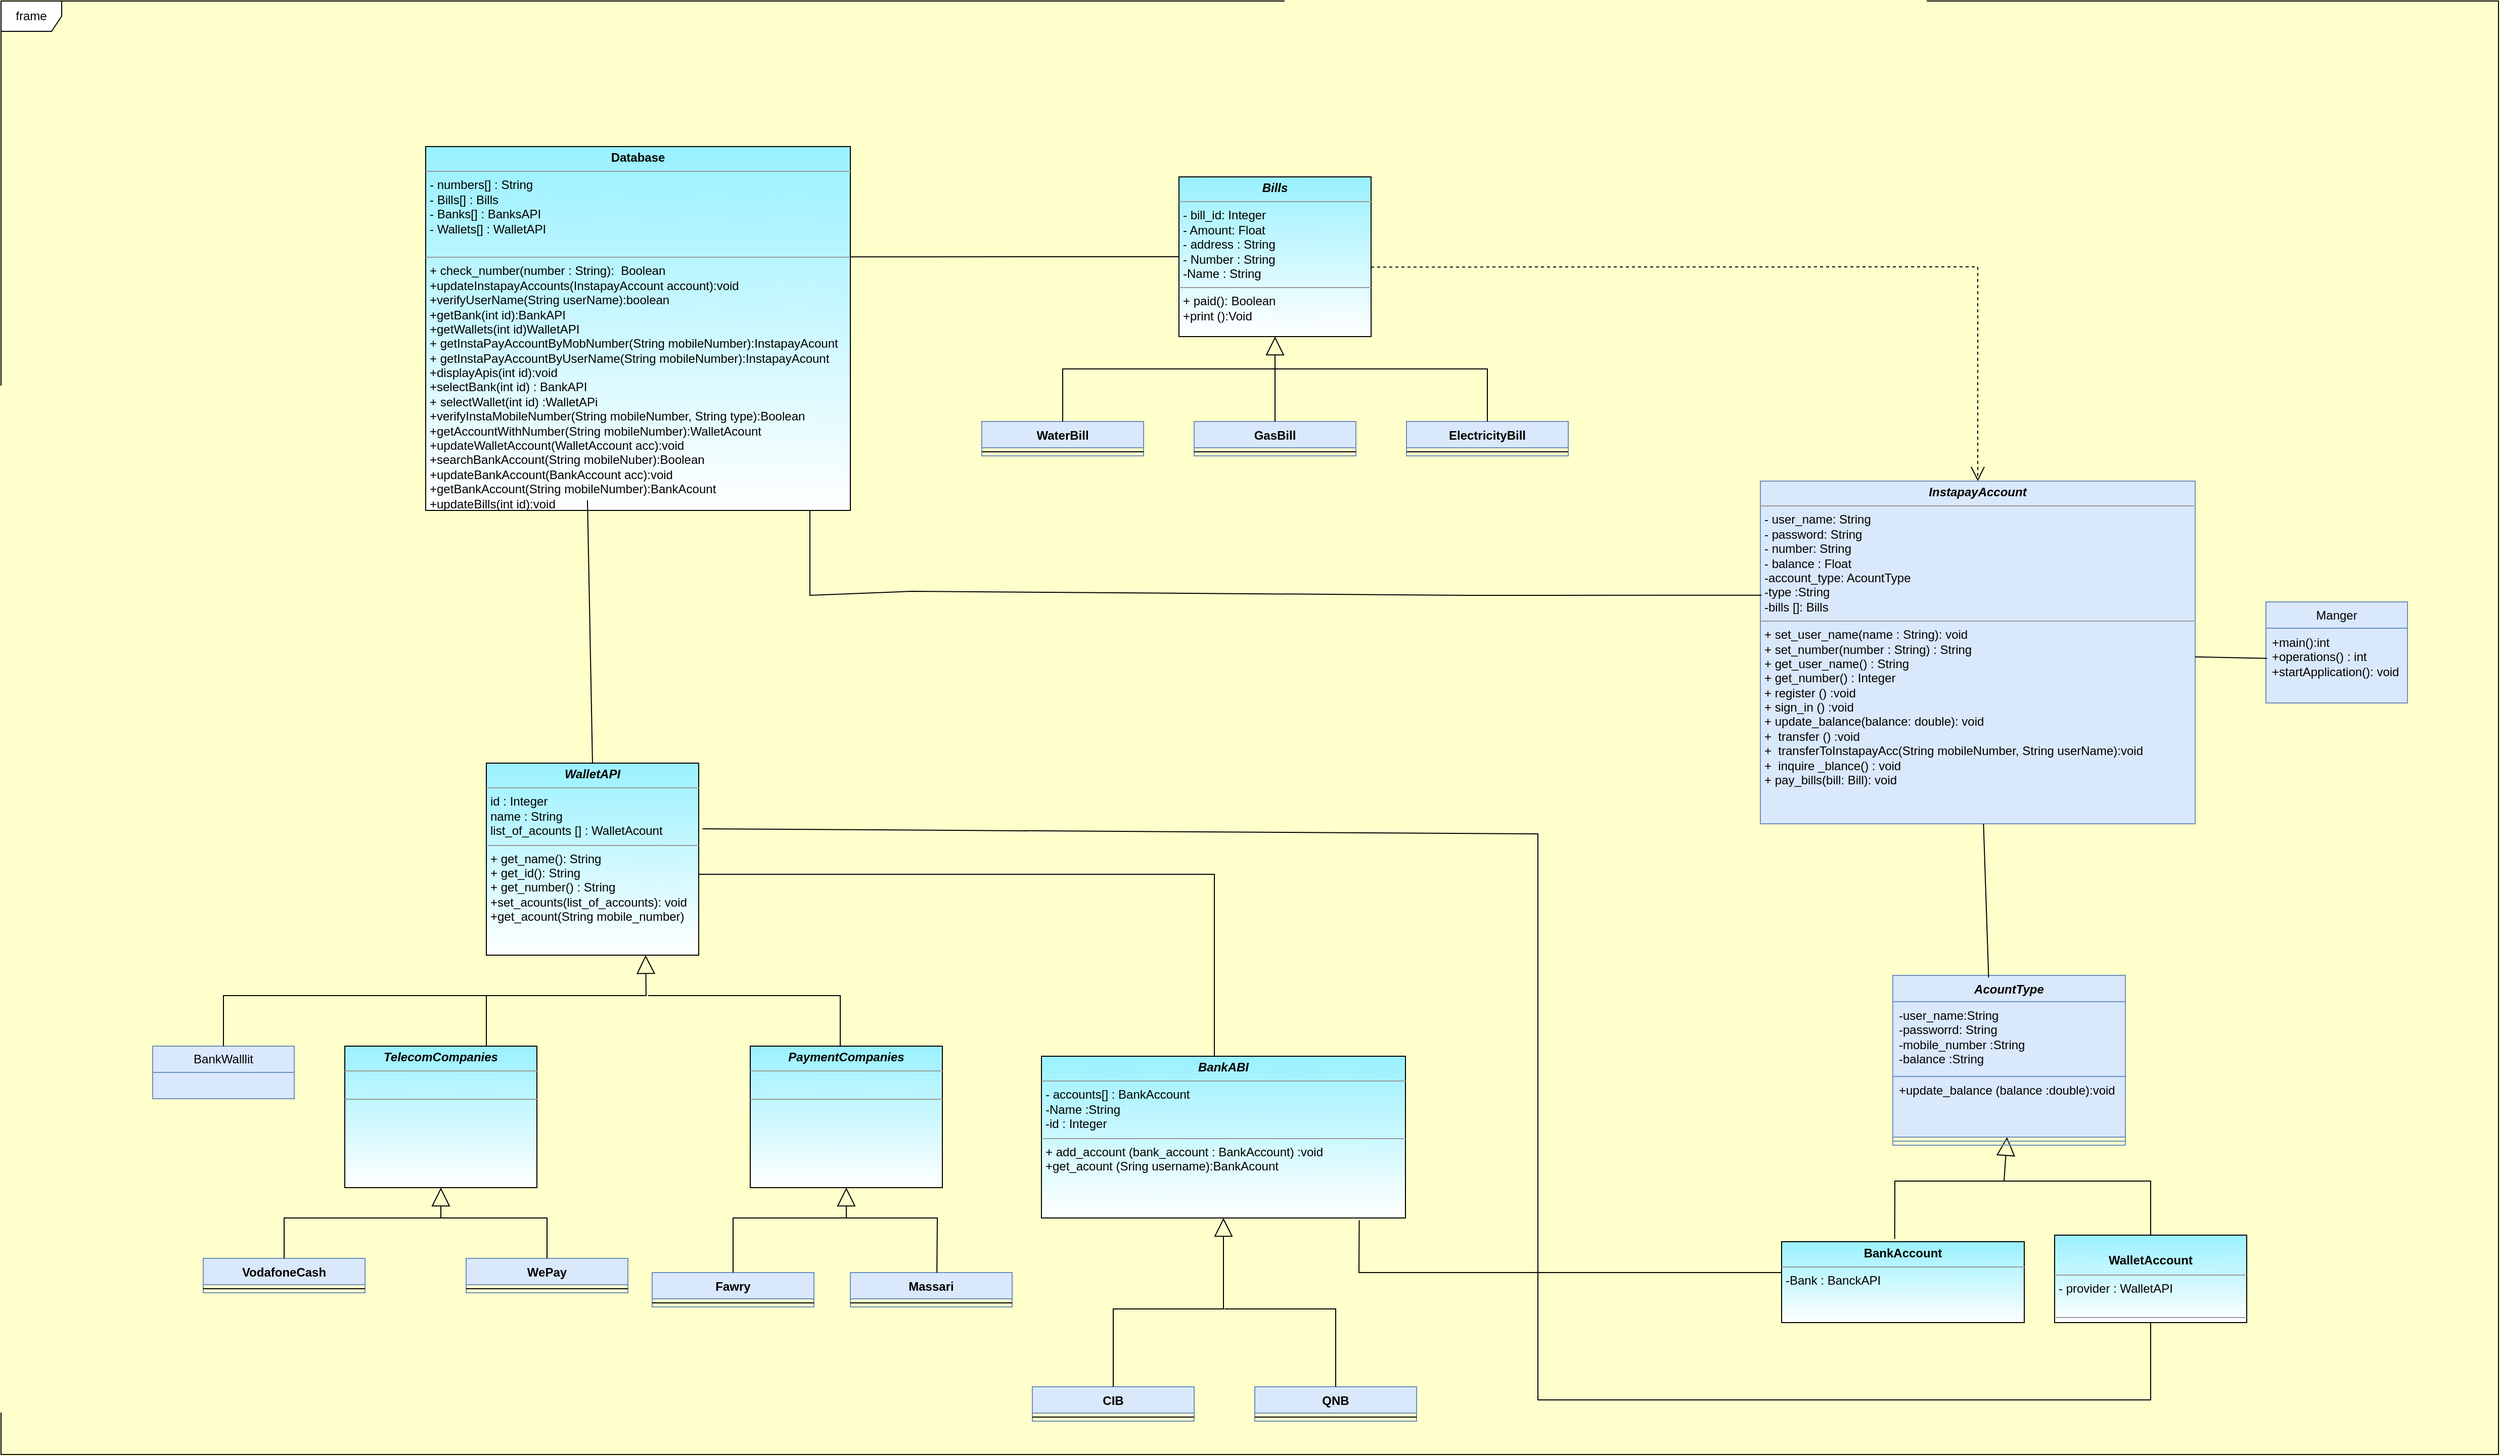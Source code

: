 <mxfile version="22.1.1" type="device">
  <diagram id="C5RBs43oDa-KdzZeNtuy" name="Page-1">
    <mxGraphModel dx="4582" dy="2589" grid="1" gridSize="10" guides="1" tooltips="1" connect="1" arrows="1" fold="1" page="1" pageScale="1" pageWidth="827" pageHeight="1169" background="#FFFFCC" math="0" shadow="0">
      <root>
        <mxCell id="WIyWlLk6GJQsqaUBKTNV-0" />
        <mxCell id="WIyWlLk6GJQsqaUBKTNV-1" parent="WIyWlLk6GJQsqaUBKTNV-0" />
        <mxCell id="Y6SLcv1Vtxi3gwNzsoC4-0" value="frame" style="shape=umlFrame;whiteSpace=wrap;html=1;pointerEvents=0;shadow=0;" parent="WIyWlLk6GJQsqaUBKTNV-1" vertex="1">
          <mxGeometry x="-520" y="-584" width="2470" height="1438" as="geometry" />
        </mxCell>
        <mxCell id="Y6SLcv1Vtxi3gwNzsoC4-19" value="&lt;p style=&quot;margin:0px;margin-top:4px;text-align:center;&quot;&gt;&lt;b&gt;&lt;i&gt;PaymentCompanies&lt;/i&gt;&lt;/b&gt;&lt;/p&gt;&lt;hr size=&quot;1&quot;&gt;&lt;p style=&quot;margin:0px;margin-left:4px;&quot;&gt;&lt;br&gt;&lt;/p&gt;&lt;hr size=&quot;1&quot;&gt;&lt;p style=&quot;margin:0px;margin-left:4px;&quot;&gt;&lt;br&gt;&lt;/p&gt;" style="verticalAlign=top;align=left;overflow=fill;fontSize=12;fontFamily=Helvetica;html=1;whiteSpace=wrap;shadow=0;gradientDirection=north;backgroundOutline=0;gradientColor=#99F1FF;" parent="WIyWlLk6GJQsqaUBKTNV-1" vertex="1">
          <mxGeometry x="221" y="450" width="190" height="140" as="geometry" />
        </mxCell>
        <mxCell id="Y6SLcv1Vtxi3gwNzsoC4-21" value="&lt;p style=&quot;margin:0px;margin-top:4px;text-align:center;&quot;&gt;&lt;b style=&quot;background-color: initial;&quot;&gt;&lt;i&gt;Bills&lt;/i&gt;&lt;/b&gt;&lt;br&gt;&lt;/p&gt;&lt;hr size=&quot;1&quot;&gt;&lt;p style=&quot;margin:0px;margin-left:4px;&quot;&gt;- bill_id: Integer&lt;br&gt;- Amount: Float&lt;/p&gt;&lt;p style=&quot;margin:0px;margin-left:4px;&quot;&gt;- address : String&lt;/p&gt;&lt;p style=&quot;margin:0px;margin-left:4px;&quot;&gt;- Number : String&lt;/p&gt;&lt;p style=&quot;margin:0px;margin-left:4px;&quot;&gt;-Name : String&amp;nbsp;&lt;/p&gt;&lt;hr size=&quot;1&quot;&gt;&lt;p style=&quot;margin:0px;margin-left:4px;&quot;&gt;+ paid(): Boolean&lt;br&gt;&lt;/p&gt;&lt;p style=&quot;margin:0px;margin-left:4px;&quot;&gt;+print ():Void&lt;/p&gt;" style="verticalAlign=top;align=left;overflow=fill;fontSize=12;fontFamily=Helvetica;html=1;whiteSpace=wrap;shadow=0;gradientDirection=north;backgroundOutline=0;gradientColor=#99F1FF;" parent="WIyWlLk6GJQsqaUBKTNV-1" vertex="1">
          <mxGeometry x="645" y="-410" width="190" height="158" as="geometry" />
        </mxCell>
        <mxCell id="Y6SLcv1Vtxi3gwNzsoC4-23" value="&lt;p style=&quot;margin:0px;margin-top:4px;text-align:center;&quot;&gt;&lt;b&gt;Database&lt;/b&gt;&lt;/p&gt;&lt;hr size=&quot;1&quot;&gt;&lt;p style=&quot;margin:0px;margin-left:4px;&quot;&gt;- numbers[] : String&lt;/p&gt;&lt;p style=&quot;border-color: var(--border-color); margin: 0px 0px 0px 4px;&quot;&gt;- Bills[] : Bills&lt;/p&gt;&lt;p style=&quot;border-color: var(--border-color); margin: 0px 0px 0px 4px;&quot;&gt;- Banks[] : BanksAPI&lt;/p&gt;&lt;p style=&quot;border-color: var(--border-color); margin: 0px 0px 0px 4px;&quot;&gt;- Wallets[] : WalletAPI&lt;/p&gt;&lt;p style=&quot;border-color: var(--border-color); margin: 0px 0px 0px 4px;&quot;&gt;&lt;br style=&quot;border-color: var(--border-color);&quot;&gt;&lt;/p&gt;&lt;hr size=&quot;1&quot;&gt;&lt;p style=&quot;margin:0px;margin-left:4px;&quot;&gt;+ check_number(number : String):&amp;nbsp; Boolean&lt;/p&gt;&lt;p style=&quot;margin:0px;margin-left:4px;&quot;&gt;+updateInstapayAccounts(InstapayAccount account):void&lt;/p&gt;&lt;p style=&quot;margin:0px;margin-left:4px;&quot;&gt;+verifyUserName(String userName):boolean&lt;/p&gt;&lt;p style=&quot;margin:0px;margin-left:4px;&quot;&gt;+getBank(int id):BankAPI&lt;/p&gt;&lt;p style=&quot;margin:0px;margin-left:4px;&quot;&gt;+getWallets(int id)WalletAPI&lt;/p&gt;&lt;p style=&quot;margin:0px;margin-left:4px;&quot;&gt;&lt;span style=&quot;background-color: initial;&quot;&gt;+&amp;nbsp;getInstaPayAccountByMobNumber(String mobileNumber):InstapayAcount&lt;/span&gt;&lt;/p&gt;&lt;p style=&quot;border-color: var(--border-color); margin: 0px 0px 0px 4px;&quot;&gt;+ getInstaPayAccountByUserName(String mobileNumber):InstapayAcount&lt;/p&gt;&lt;p style=&quot;border-color: var(--border-color); margin: 0px 0px 0px 4px;&quot;&gt;+displayApis(int id):void&lt;/p&gt;&lt;p style=&quot;border-color: var(--border-color); margin: 0px 0px 0px 4px;&quot;&gt;+selectBank(int id) : BankAPI&lt;/p&gt;&lt;p style=&quot;border-color: var(--border-color); margin: 0px 0px 0px 4px;&quot;&gt;+ selectWallet(int id) :WalletAPi&amp;nbsp;&lt;/p&gt;&lt;p style=&quot;border-color: var(--border-color); margin: 0px 0px 0px 4px;&quot;&gt;&lt;span style=&quot;background-color: initial;&quot;&gt;+verifyInstaMobileNumber(String mobileNumber, String type):Boolean&lt;/span&gt;&lt;/p&gt;&lt;p style=&quot;border-color: var(--border-color); margin: 0px 0px 0px 4px;&quot;&gt;+getAccountWithNumber(String mobileNumber):WalletAcount&lt;/p&gt;&lt;p style=&quot;border-color: var(--border-color); margin: 0px 0px 0px 4px;&quot;&gt;+updateWalletAccount(WalletAccount acc):void&lt;/p&gt;&lt;p style=&quot;border-color: var(--border-color); margin: 0px 0px 0px 4px;&quot;&gt;+searchBankAccount(String mobileNuber):Boolean&lt;/p&gt;&lt;p style=&quot;border-color: var(--border-color); margin: 0px 0px 0px 4px;&quot;&gt;+updateBankAccount(BankAccount acc):void&lt;/p&gt;&lt;p style=&quot;border-color: var(--border-color); margin: 0px 0px 0px 4px;&quot;&gt;+getBankAccount(String mobileNumber):BankAcount&lt;/p&gt;&lt;p style=&quot;border-color: var(--border-color); margin: 0px 0px 0px 4px;&quot;&gt;+updateBills(int id):void&lt;/p&gt;" style="verticalAlign=top;align=left;overflow=fill;fontSize=12;fontFamily=Helvetica;html=1;whiteSpace=wrap;shadow=0;gradientDirection=north;backgroundOutline=0;gradientColor=#99F1FF;" parent="WIyWlLk6GJQsqaUBKTNV-1" vertex="1">
          <mxGeometry x="-100" y="-440" width="420" height="360" as="geometry" />
        </mxCell>
        <mxCell id="Y6SLcv1Vtxi3gwNzsoC4-34" value="&lt;p style=&quot;margin:0px;margin-top:4px;text-align:center;&quot;&gt;&lt;b&gt;BankAccount&lt;/b&gt;&lt;/p&gt;&lt;hr size=&quot;1&quot;&gt;&lt;p style=&quot;margin:0px;margin-left:4px;&quot;&gt;-Bank : BanckAPI&lt;/p&gt;&lt;p style=&quot;margin:0px;margin-left:4px;&quot;&gt;&lt;br&gt;&lt;/p&gt;" style="verticalAlign=top;align=left;overflow=fill;fontSize=12;fontFamily=Helvetica;html=1;whiteSpace=wrap;shadow=0;gradientDirection=north;backgroundOutline=0;gradientColor=#99F1FF;" parent="WIyWlLk6GJQsqaUBKTNV-1" vertex="1">
          <mxGeometry x="1241" y="643.5" width="240" height="80" as="geometry" />
        </mxCell>
        <mxCell id="Y6SLcv1Vtxi3gwNzsoC4-36" value="&lt;p style=&quot;margin:0px;margin-top:4px;text-align:center;&quot;&gt;&lt;b&gt;&lt;i&gt;InstapayAccount&lt;/i&gt;&lt;/b&gt;&lt;/p&gt;&lt;hr size=&quot;1&quot;&gt;&lt;p style=&quot;margin:0px;margin-left:4px;&quot;&gt;- user_name: String&lt;/p&gt;&lt;p style=&quot;margin:0px;margin-left:4px;&quot;&gt;&lt;span style=&quot;background-color: initial;&quot;&gt;- password: String&lt;/span&gt;&lt;br&gt;&lt;/p&gt;&lt;p style=&quot;margin:0px;margin-left:4px;&quot;&gt;- number: String&lt;/p&gt;&lt;p style=&quot;margin:0px;margin-left:4px;&quot;&gt;- balance : Float&lt;/p&gt;&lt;p style=&quot;margin:0px;margin-left:4px;&quot;&gt;-account_type: AcountType&lt;/p&gt;&lt;p style=&quot;margin:0px;margin-left:4px;&quot;&gt;-type :String&lt;/p&gt;&lt;p style=&quot;margin:0px;margin-left:4px;&quot;&gt;-bills []: Bills&lt;/p&gt;&lt;hr size=&quot;1&quot;&gt;&lt;p style=&quot;margin:0px;margin-left:4px;&quot;&gt;+ set_user_name(name : String): void&lt;br&gt;+ set_number(number : String) : String&lt;/p&gt;&lt;p style=&quot;margin:0px;margin-left:4px;&quot;&gt;+ get_user_name() : String&lt;/p&gt;&lt;p style=&quot;margin:0px;margin-left:4px;&quot;&gt;+ get_number() : Integer&lt;/p&gt;&lt;p style=&quot;margin:0px;margin-left:4px;&quot;&gt;+ register () :void&lt;/p&gt;&lt;p style=&quot;margin:0px;margin-left:4px;&quot;&gt;+ sign_in () :void&lt;/p&gt;&lt;p style=&quot;margin:0px;margin-left:4px;&quot;&gt;+ update_balance(balance: double): void&lt;/p&gt;&lt;p style=&quot;margin:0px;margin-left:4px;&quot;&gt;+&amp;nbsp; transfer () :void&lt;/p&gt;&lt;p style=&quot;border-color: var(--border-color); margin: 0px 0px 0px 4px;&quot;&gt;+&amp;nbsp; transferToInstapayAcc(String mobileNumber, String userName):void&lt;/p&gt;&lt;p style=&quot;margin:0px;margin-left:4px;&quot;&gt;+&amp;nbsp; inquire _blance() : void&lt;/p&gt;&lt;p style=&quot;margin:0px;margin-left:4px;&quot;&gt;+ pay_bills(bill: Bill): void&lt;/p&gt;" style="verticalAlign=top;align=left;overflow=fill;fontSize=12;fontFamily=Helvetica;html=1;whiteSpace=wrap;shadow=0;gradientDirection=north;backgroundOutline=0;fillColor=#dae8fc;strokeColor=#6c8ebf;" parent="WIyWlLk6GJQsqaUBKTNV-1" vertex="1">
          <mxGeometry x="1220" y="-109" width="430" height="339" as="geometry" />
        </mxCell>
        <mxCell id="Y6SLcv1Vtxi3gwNzsoC4-39" value="&lt;p style=&quot;margin:0px;margin-top:4px;text-align:center;&quot;&gt;&lt;br&gt;&lt;b&gt;WalletAccount&lt;/b&gt;&lt;/p&gt;&lt;hr size=&quot;1&quot;&gt;&lt;p style=&quot;margin:0px;margin-left:4px;&quot;&gt;- provider : WalletAPI&lt;/p&gt;&lt;p style=&quot;margin:0px;margin-left:4px;&quot;&gt;&lt;br&gt;&lt;/p&gt;&lt;hr size=&quot;1&quot;&gt;&lt;p style=&quot;margin:0px;margin-left:4px;&quot;&gt;&lt;br&gt;&lt;/p&gt;" style="verticalAlign=top;align=left;overflow=fill;fontSize=12;fontFamily=Helvetica;html=1;whiteSpace=wrap;shadow=0;gradientDirection=north;backgroundOutline=0;gradientColor=#99F1FF;" parent="WIyWlLk6GJQsqaUBKTNV-1" vertex="1">
          <mxGeometry x="1511" y="637" width="190" height="86.5" as="geometry" />
        </mxCell>
        <mxCell id="4EZs6NRq4k3DMp0Py4xL-0" value="" style="endArrow=block;endSize=16;endFill=0;html=1;rounded=0;exitX=0.466;exitY=-0.035;exitDx=0;exitDy=0;exitPerimeter=0;shadow=0;" parent="WIyWlLk6GJQsqaUBKTNV-1" source="Y6SLcv1Vtxi3gwNzsoC4-34" edge="1" target="Or9qenofxPlAhCNmHcEj-10">
          <mxGeometry width="160" relative="1" as="geometry">
            <mxPoint x="1341" y="633.5" as="sourcePoint" />
            <mxPoint x="1452" y="515" as="targetPoint" />
            <Array as="points">
              <mxPoint x="1353" y="583.5" />
              <mxPoint x="1461" y="583.5" />
            </Array>
          </mxGeometry>
        </mxCell>
        <mxCell id="4EZs6NRq4k3DMp0Py4xL-2" value="" style="endArrow=block;endSize=16;endFill=0;html=1;rounded=0;exitX=0.5;exitY=0;exitDx=0;exitDy=0;shadow=0;entryX=0.75;entryY=1;entryDx=0;entryDy=0;" parent="WIyWlLk6GJQsqaUBKTNV-1" target="Or9qenofxPlAhCNmHcEj-0" edge="1">
          <mxGeometry width="160" relative="1" as="geometry">
            <mxPoint x="-40.0" y="490" as="sourcePoint" />
            <mxPoint x="290" y="290" as="targetPoint" />
            <Array as="points">
              <mxPoint x="-40" y="440" />
              <mxPoint x="-40" y="400" />
              <mxPoint x="118" y="400" />
            </Array>
          </mxGeometry>
        </mxCell>
        <mxCell id="4EZs6NRq4k3DMp0Py4xL-6" value="" style="endArrow=none;html=1;rounded=0;shadow=0;" parent="WIyWlLk6GJQsqaUBKTNV-1" edge="1">
          <mxGeometry width="50" height="50" relative="1" as="geometry">
            <mxPoint x="310" y="450" as="sourcePoint" />
            <mxPoint x="120" y="400" as="targetPoint" />
            <Array as="points">
              <mxPoint x="310" y="400" />
            </Array>
          </mxGeometry>
        </mxCell>
        <mxCell id="4EZs6NRq4k3DMp0Py4xL-8" value="" style="endArrow=none;html=1;rounded=0;entryX=0.5;entryY=0;entryDx=0;entryDy=0;shadow=0;" parent="WIyWlLk6GJQsqaUBKTNV-1" target="Y6SLcv1Vtxi3gwNzsoC4-39" edge="1">
          <mxGeometry width="50" height="50" relative="1" as="geometry">
            <mxPoint x="1451" y="583.5" as="sourcePoint" />
            <mxPoint x="1591" y="558.5" as="targetPoint" />
            <Array as="points">
              <mxPoint x="1606" y="583.5" />
            </Array>
          </mxGeometry>
        </mxCell>
        <mxCell id="4EZs6NRq4k3DMp0Py4xL-9" value="&lt;p style=&quot;margin:0px;margin-top:4px;text-align:center;&quot;&gt;&lt;b&gt;&lt;i&gt;TelecomCompanies&lt;/i&gt;&lt;/b&gt;&lt;/p&gt;&lt;hr size=&quot;1&quot;&gt;&lt;p style=&quot;margin:0px;margin-left:4px;&quot;&gt;&lt;br&gt;&lt;/p&gt;&lt;hr size=&quot;1&quot;&gt;&lt;p style=&quot;margin:0px;margin-left:4px;&quot;&gt;&lt;br&gt;&lt;/p&gt;" style="verticalAlign=top;align=left;overflow=fill;fontSize=12;fontFamily=Helvetica;html=1;whiteSpace=wrap;shadow=0;gradientDirection=north;backgroundOutline=0;gradientColor=#99F1FF;" parent="WIyWlLk6GJQsqaUBKTNV-1" vertex="1">
          <mxGeometry x="-180" y="450" width="190" height="140" as="geometry" />
        </mxCell>
        <mxCell id="4EZs6NRq4k3DMp0Py4xL-10" value="VodafoneCash" style="swimlane;fontStyle=1;align=center;verticalAlign=top;childLayout=stackLayout;horizontal=1;startSize=26;horizontalStack=0;resizeParent=1;resizeParentMax=0;resizeLast=0;collapsible=1;marginBottom=0;whiteSpace=wrap;html=1;shadow=0;fillColor=#dae8fc;strokeColor=#6c8ebf;" parent="WIyWlLk6GJQsqaUBKTNV-1" vertex="1">
          <mxGeometry x="-320" y="660" width="160" height="34" as="geometry" />
        </mxCell>
        <mxCell id="4EZs6NRq4k3DMp0Py4xL-12" value="" style="line;strokeWidth=1;align=left;verticalAlign=middle;spacingTop=-1;spacingLeft=3;spacingRight=3;rotatable=0;labelPosition=right;points=[];portConstraint=eastwest;shadow=0;" parent="4EZs6NRq4k3DMp0Py4xL-10" vertex="1">
          <mxGeometry y="26" width="160" height="8" as="geometry" />
        </mxCell>
        <mxCell id="4EZs6NRq4k3DMp0Py4xL-14" value="WePay" style="swimlane;fontStyle=1;align=center;verticalAlign=top;childLayout=stackLayout;horizontal=1;startSize=26;horizontalStack=0;resizeParent=1;resizeParentMax=0;resizeLast=0;collapsible=1;marginBottom=0;whiteSpace=wrap;html=1;shadow=0;fillColor=#dae8fc;strokeColor=#6c8ebf;" parent="WIyWlLk6GJQsqaUBKTNV-1" vertex="1">
          <mxGeometry x="-60" y="660" width="160" height="34" as="geometry" />
        </mxCell>
        <mxCell id="4EZs6NRq4k3DMp0Py4xL-16" value="" style="line;strokeWidth=1;align=left;verticalAlign=middle;spacingTop=-1;spacingLeft=3;spacingRight=3;rotatable=0;labelPosition=right;points=[];portConstraint=eastwest;shadow=0;" parent="4EZs6NRq4k3DMp0Py4xL-14" vertex="1">
          <mxGeometry y="26" width="160" height="8" as="geometry" />
        </mxCell>
        <mxCell id="4EZs6NRq4k3DMp0Py4xL-18" value="Fawry" style="swimlane;fontStyle=1;align=center;verticalAlign=top;childLayout=stackLayout;horizontal=1;startSize=26;horizontalStack=0;resizeParent=1;resizeParentMax=0;resizeLast=0;collapsible=1;marginBottom=0;whiteSpace=wrap;html=1;shadow=0;fillColor=#dae8fc;strokeColor=#6c8ebf;" parent="WIyWlLk6GJQsqaUBKTNV-1" vertex="1">
          <mxGeometry x="124" y="674" width="160" height="34" as="geometry" />
        </mxCell>
        <mxCell id="4EZs6NRq4k3DMp0Py4xL-20" value="" style="line;strokeWidth=1;align=left;verticalAlign=middle;spacingTop=-1;spacingLeft=3;spacingRight=3;rotatable=0;labelPosition=right;points=[];portConstraint=eastwest;shadow=0;" parent="4EZs6NRq4k3DMp0Py4xL-18" vertex="1">
          <mxGeometry y="26" width="160" height="8" as="geometry" />
        </mxCell>
        <mxCell id="4EZs6NRq4k3DMp0Py4xL-22" value="Massari" style="swimlane;fontStyle=1;align=center;verticalAlign=top;childLayout=stackLayout;horizontal=1;startSize=26;horizontalStack=0;resizeParent=1;resizeParentMax=0;resizeLast=0;collapsible=1;marginBottom=0;whiteSpace=wrap;html=1;shadow=0;fillColor=#dae8fc;strokeColor=#6c8ebf;" parent="WIyWlLk6GJQsqaUBKTNV-1" vertex="1">
          <mxGeometry x="320" y="674" width="160" height="34" as="geometry" />
        </mxCell>
        <mxCell id="4EZs6NRq4k3DMp0Py4xL-24" value="" style="line;strokeWidth=1;align=left;verticalAlign=middle;spacingTop=-1;spacingLeft=3;spacingRight=3;rotatable=0;labelPosition=right;points=[];portConstraint=eastwest;shadow=0;" parent="4EZs6NRq4k3DMp0Py4xL-22" vertex="1">
          <mxGeometry y="26" width="160" height="8" as="geometry" />
        </mxCell>
        <mxCell id="4EZs6NRq4k3DMp0Py4xL-41" value="" style="endArrow=block;endSize=16;endFill=0;html=1;rounded=0;entryX=0.5;entryY=1;entryDx=0;entryDy=0;exitX=0.5;exitY=0;exitDx=0;exitDy=0;shadow=0;" parent="WIyWlLk6GJQsqaUBKTNV-1" target="4EZs6NRq4k3DMp0Py4xL-9" edge="1">
          <mxGeometry width="160" relative="1" as="geometry">
            <mxPoint x="-240" y="660" as="sourcePoint" />
            <mxPoint x="-100" y="610" as="targetPoint" />
            <Array as="points">
              <mxPoint x="-240" y="620" />
              <mxPoint x="-190" y="620" />
              <mxPoint x="-85" y="620" />
            </Array>
          </mxGeometry>
        </mxCell>
        <mxCell id="4EZs6NRq4k3DMp0Py4xL-42" value="" style="endArrow=none;html=1;rounded=0;exitX=0.5;exitY=0;exitDx=0;exitDy=0;shadow=0;" parent="WIyWlLk6GJQsqaUBKTNV-1" source="4EZs6NRq4k3DMp0Py4xL-14" edge="1">
          <mxGeometry width="50" height="50" relative="1" as="geometry">
            <mxPoint x="-80" y="650" as="sourcePoint" />
            <mxPoint x="-85" y="620" as="targetPoint" />
            <Array as="points">
              <mxPoint x="20" y="620" />
            </Array>
          </mxGeometry>
        </mxCell>
        <mxCell id="4EZs6NRq4k3DMp0Py4xL-47" value="" style="endArrow=block;endSize=16;endFill=0;html=1;rounded=0;entryX=0.5;entryY=1;entryDx=0;entryDy=0;exitX=0.5;exitY=0;exitDx=0;exitDy=0;shadow=0;" parent="WIyWlLk6GJQsqaUBKTNV-1" source="4EZs6NRq4k3DMp0Py4xL-18" target="Y6SLcv1Vtxi3gwNzsoC4-19" edge="1">
          <mxGeometry width="160" relative="1" as="geometry">
            <mxPoint x="154" y="660" as="sourcePoint" />
            <mxPoint x="259" y="590" as="targetPoint" />
            <Array as="points">
              <mxPoint x="204" y="620" />
              <mxPoint x="316" y="620" />
            </Array>
          </mxGeometry>
        </mxCell>
        <mxCell id="4EZs6NRq4k3DMp0Py4xL-48" value="" style="endArrow=none;html=1;rounded=0;entryX=0.535;entryY=0.007;entryDx=0;entryDy=0;entryPerimeter=0;shadow=0;" parent="WIyWlLk6GJQsqaUBKTNV-1" target="4EZs6NRq4k3DMp0Py4xL-22" edge="1">
          <mxGeometry width="50" height="50" relative="1" as="geometry">
            <mxPoint x="314" y="620" as="sourcePoint" />
            <mxPoint x="324" y="600" as="targetPoint" />
            <Array as="points">
              <mxPoint x="406" y="620" />
            </Array>
          </mxGeometry>
        </mxCell>
        <mxCell id="4EZs6NRq4k3DMp0Py4xL-52" value="" style="endArrow=none;html=1;rounded=0;exitX=0.003;exitY=0.333;exitDx=0;exitDy=0;shadow=0;exitPerimeter=0;" parent="WIyWlLk6GJQsqaUBKTNV-1" source="Y6SLcv1Vtxi3gwNzsoC4-36" edge="1">
          <mxGeometry width="50" height="50" relative="1" as="geometry">
            <mxPoint x="1450" y="150" as="sourcePoint" />
            <mxPoint x="280" y="-80" as="targetPoint" />
            <Array as="points">
              <mxPoint x="930" y="4" />
              <mxPoint x="380" />
              <mxPoint x="280" y="4" />
            </Array>
          </mxGeometry>
        </mxCell>
        <mxCell id="4EZs6NRq4k3DMp0Py4xL-54" value="WaterBill" style="swimlane;fontStyle=1;align=center;verticalAlign=top;childLayout=stackLayout;horizontal=1;startSize=26;horizontalStack=0;resizeParent=1;resizeParentMax=0;resizeLast=0;collapsible=1;marginBottom=0;whiteSpace=wrap;html=1;shadow=0;fillColor=#dae8fc;strokeColor=#6c8ebf;" parent="WIyWlLk6GJQsqaUBKTNV-1" vertex="1">
          <mxGeometry x="450" y="-168" width="160" height="34" as="geometry" />
        </mxCell>
        <mxCell id="4EZs6NRq4k3DMp0Py4xL-56" value="" style="line;strokeWidth=1;align=left;verticalAlign=middle;spacingTop=-1;spacingLeft=3;spacingRight=3;rotatable=0;labelPosition=right;points=[];portConstraint=eastwest;shadow=0;" parent="4EZs6NRq4k3DMp0Py4xL-54" vertex="1">
          <mxGeometry y="26" width="160" height="8" as="geometry" />
        </mxCell>
        <mxCell id="4EZs6NRq4k3DMp0Py4xL-58" value="GasBill" style="swimlane;fontStyle=1;align=center;verticalAlign=top;childLayout=stackLayout;horizontal=1;startSize=26;horizontalStack=0;resizeParent=1;resizeParentMax=0;resizeLast=0;collapsible=1;marginBottom=0;whiteSpace=wrap;html=1;shadow=0;fillColor=#dae8fc;strokeColor=#6c8ebf;" parent="WIyWlLk6GJQsqaUBKTNV-1" vertex="1">
          <mxGeometry x="660" y="-168" width="160" height="34" as="geometry" />
        </mxCell>
        <mxCell id="4EZs6NRq4k3DMp0Py4xL-60" value="" style="line;strokeWidth=1;align=left;verticalAlign=middle;spacingTop=-1;spacingLeft=3;spacingRight=3;rotatable=0;labelPosition=right;points=[];portConstraint=eastwest;shadow=0;" parent="4EZs6NRq4k3DMp0Py4xL-58" vertex="1">
          <mxGeometry y="26" width="160" height="8" as="geometry" />
        </mxCell>
        <mxCell id="4EZs6NRq4k3DMp0Py4xL-62" value="ElectricityBill" style="swimlane;fontStyle=1;align=center;verticalAlign=top;childLayout=stackLayout;horizontal=1;startSize=26;horizontalStack=0;resizeParent=1;resizeParentMax=0;resizeLast=0;collapsible=1;marginBottom=0;whiteSpace=wrap;html=1;shadow=0;fillColor=#dae8fc;strokeColor=#6c8ebf;" parent="WIyWlLk6GJQsqaUBKTNV-1" vertex="1">
          <mxGeometry x="870" y="-168" width="160" height="34" as="geometry" />
        </mxCell>
        <mxCell id="4EZs6NRq4k3DMp0Py4xL-64" value="" style="line;strokeWidth=1;align=left;verticalAlign=middle;spacingTop=-1;spacingLeft=3;spacingRight=3;rotatable=0;labelPosition=right;points=[];portConstraint=eastwest;shadow=0;" parent="4EZs6NRq4k3DMp0Py4xL-62" vertex="1">
          <mxGeometry y="26" width="160" height="8" as="geometry" />
        </mxCell>
        <mxCell id="4EZs6NRq4k3DMp0Py4xL-66" value="" style="endArrow=block;endSize=16;endFill=0;html=1;rounded=0;entryX=0.5;entryY=1;entryDx=0;entryDy=0;exitX=0.5;exitY=0;exitDx=0;exitDy=0;shadow=0;" parent="WIyWlLk6GJQsqaUBKTNV-1" source="4EZs6NRq4k3DMp0Py4xL-54" target="Y6SLcv1Vtxi3gwNzsoC4-21" edge="1">
          <mxGeometry width="160" relative="1" as="geometry">
            <mxPoint x="640" y="-170" as="sourcePoint" />
            <mxPoint x="760" y="-250" as="targetPoint" />
            <Array as="points">
              <mxPoint x="530" y="-220" />
              <mxPoint x="740" y="-220" />
            </Array>
          </mxGeometry>
        </mxCell>
        <mxCell id="4EZs6NRq4k3DMp0Py4xL-67" value="" style="endArrow=none;html=1;rounded=0;entryX=0.5;entryY=0;entryDx=0;entryDy=0;shadow=0;" parent="WIyWlLk6GJQsqaUBKTNV-1" target="4EZs6NRq4k3DMp0Py4xL-58" edge="1">
          <mxGeometry width="50" height="50" relative="1" as="geometry">
            <mxPoint x="740" y="-220" as="sourcePoint" />
            <mxPoint x="830" y="-250" as="targetPoint" />
          </mxGeometry>
        </mxCell>
        <mxCell id="4EZs6NRq4k3DMp0Py4xL-69" value="" style="endArrow=none;html=1;rounded=0;entryX=0.5;entryY=0;entryDx=0;entryDy=0;shadow=0;" parent="WIyWlLk6GJQsqaUBKTNV-1" target="4EZs6NRq4k3DMp0Py4xL-62" edge="1">
          <mxGeometry width="50" height="50" relative="1" as="geometry">
            <mxPoint x="740" y="-220" as="sourcePoint" />
            <mxPoint x="750" y="-158" as="targetPoint" />
            <Array as="points">
              <mxPoint x="950" y="-220" />
            </Array>
          </mxGeometry>
        </mxCell>
        <mxCell id="4EZs6NRq4k3DMp0Py4xL-70" value="" style="endArrow=open;endSize=12;dashed=1;html=1;rounded=0;entryX=0.5;entryY=0;entryDx=0;entryDy=0;shadow=0;" parent="WIyWlLk6GJQsqaUBKTNV-1" target="Y6SLcv1Vtxi3gwNzsoC4-36" edge="1">
          <mxGeometry width="160" relative="1" as="geometry">
            <mxPoint x="835" y="-320.77" as="sourcePoint" />
            <mxPoint x="995" y="-320.77" as="targetPoint" />
            <Array as="points">
              <mxPoint x="1435" y="-321" />
            </Array>
          </mxGeometry>
        </mxCell>
        <mxCell id="4EZs6NRq4k3DMp0Py4xL-76" value="&lt;p style=&quot;margin:0px;margin-top:4px;text-align:center;&quot;&gt;&lt;i style=&quot;&quot;&gt;&lt;b&gt;BankABI&lt;/b&gt;&lt;/i&gt;&lt;/p&gt;&lt;hr size=&quot;1&quot;&gt;&lt;p style=&quot;margin:0px;margin-left:4px;&quot;&gt;&lt;span style=&quot;background-color: initial;&quot;&gt;- accounts[] : BankAccount&lt;/span&gt;&lt;br&gt;&lt;/p&gt;&lt;p style=&quot;margin:0px;margin-left:4px;&quot;&gt;&lt;span style=&quot;background-color: initial;&quot;&gt;-Name :String&lt;/span&gt;&lt;/p&gt;&lt;p style=&quot;margin:0px;margin-left:4px;&quot;&gt;&lt;span style=&quot;background-color: initial;&quot;&gt;-id : Integer&lt;/span&gt;&lt;/p&gt;&lt;hr size=&quot;1&quot;&gt;&lt;p style=&quot;margin:0px;margin-left:4px;&quot;&gt;&lt;span style=&quot;background-color: initial;&quot;&gt;+ add_account (bank_account : BankAccount) :void&lt;/span&gt;&lt;/p&gt;&lt;p style=&quot;margin:0px;margin-left:4px;&quot;&gt;&lt;span style=&quot;background-color: initial;&quot;&gt;+get_acount (Sring username):BankAcount&lt;/span&gt;&lt;/p&gt;" style="verticalAlign=top;align=left;overflow=fill;fontSize=12;fontFamily=Helvetica;html=1;whiteSpace=wrap;shadow=0;gradientDirection=north;backgroundOutline=0;gradientColor=#99F1FF;" parent="WIyWlLk6GJQsqaUBKTNV-1" vertex="1">
          <mxGeometry x="509" y="460" width="360" height="160" as="geometry" />
        </mxCell>
        <mxCell id="4EZs6NRq4k3DMp0Py4xL-77" value="QNB" style="swimlane;fontStyle=1;align=center;verticalAlign=top;childLayout=stackLayout;horizontal=1;startSize=26;horizontalStack=0;resizeParent=1;resizeParentMax=0;resizeLast=0;collapsible=1;marginBottom=0;whiteSpace=wrap;html=1;shadow=0;fillColor=#dae8fc;strokeColor=#6c8ebf;" parent="WIyWlLk6GJQsqaUBKTNV-1" vertex="1">
          <mxGeometry x="720" y="787" width="160" height="34" as="geometry" />
        </mxCell>
        <mxCell id="4EZs6NRq4k3DMp0Py4xL-79" value="" style="line;strokeWidth=1;align=left;verticalAlign=middle;spacingTop=-1;spacingLeft=3;spacingRight=3;rotatable=0;labelPosition=right;points=[];portConstraint=eastwest;shadow=0;" parent="4EZs6NRq4k3DMp0Py4xL-77" vertex="1">
          <mxGeometry y="26" width="160" height="8" as="geometry" />
        </mxCell>
        <mxCell id="4EZs6NRq4k3DMp0Py4xL-81" value="CIB" style="swimlane;fontStyle=1;align=center;verticalAlign=top;childLayout=stackLayout;horizontal=1;startSize=26;horizontalStack=0;resizeParent=1;resizeParentMax=0;resizeLast=0;collapsible=1;marginBottom=0;whiteSpace=wrap;html=1;shadow=0;fillColor=#dae8fc;strokeColor=#6c8ebf;" parent="WIyWlLk6GJQsqaUBKTNV-1" vertex="1">
          <mxGeometry x="500" y="787" width="160" height="34" as="geometry" />
        </mxCell>
        <mxCell id="4EZs6NRq4k3DMp0Py4xL-83" value="" style="line;strokeWidth=1;align=left;verticalAlign=middle;spacingTop=-1;spacingLeft=3;spacingRight=3;rotatable=0;labelPosition=right;points=[];portConstraint=eastwest;shadow=0;" parent="4EZs6NRq4k3DMp0Py4xL-81" vertex="1">
          <mxGeometry y="26" width="160" height="8" as="geometry" />
        </mxCell>
        <mxCell id="4EZs6NRq4k3DMp0Py4xL-85" value="" style="endArrow=block;endSize=16;endFill=0;html=1;rounded=0;exitX=0.5;exitY=0;exitDx=0;exitDy=0;shadow=0;" parent="WIyWlLk6GJQsqaUBKTNV-1" source="4EZs6NRq4k3DMp0Py4xL-81" target="4EZs6NRq4k3DMp0Py4xL-76" edge="1">
          <mxGeometry width="160" relative="1" as="geometry">
            <mxPoint x="480" y="709" as="sourcePoint" />
            <mxPoint x="685" y="649" as="targetPoint" />
            <Array as="points">
              <mxPoint x="580" y="710" />
              <mxPoint x="689" y="710" />
              <mxPoint x="689" y="679" />
            </Array>
          </mxGeometry>
        </mxCell>
        <mxCell id="4EZs6NRq4k3DMp0Py4xL-86" value="" style="endArrow=none;html=1;rounded=0;exitX=0.5;exitY=0;exitDx=0;exitDy=0;shadow=0;" parent="WIyWlLk6GJQsqaUBKTNV-1" source="4EZs6NRq4k3DMp0Py4xL-77" edge="1">
          <mxGeometry width="50" height="50" relative="1" as="geometry">
            <mxPoint x="730" y="713" as="sourcePoint" />
            <mxPoint x="690" y="710" as="targetPoint" />
            <Array as="points">
              <mxPoint x="800" y="710" />
              <mxPoint x="690" y="710" />
            </Array>
          </mxGeometry>
        </mxCell>
        <mxCell id="Or9qenofxPlAhCNmHcEj-0" value="&lt;p style=&quot;margin:0px;margin-top:4px;text-align:center;&quot;&gt;&lt;b&gt;&lt;i&gt;WalletAPI&lt;/i&gt;&lt;/b&gt;&lt;/p&gt;&lt;hr size=&quot;1&quot;&gt;&lt;p style=&quot;margin:0px;margin-left:4px;&quot;&gt;id : Integer&lt;/p&gt;&lt;p style=&quot;margin:0px;margin-left:4px;&quot;&gt;name : String&lt;/p&gt;&lt;p style=&quot;margin:0px;margin-left:4px;&quot;&gt;list_of_acounts [] : WalletAcount&lt;/p&gt;&lt;hr size=&quot;1&quot;&gt;&lt;p style=&quot;margin:0px;margin-left:4px;&quot;&gt;+ get_name(): String&lt;br&gt;+ get_id(): String&lt;/p&gt;&lt;p style=&quot;margin:0px;margin-left:4px;&quot;&gt;+ get_number() : String&lt;/p&gt;&lt;p style=&quot;margin:0px;margin-left:4px;&quot;&gt;+set_acounts(list_of_accounts): void&lt;/p&gt;&lt;p style=&quot;margin:0px;margin-left:4px;&quot;&gt;+get_acount(String mobile_number)&lt;/p&gt;" style="verticalAlign=top;align=left;overflow=fill;fontSize=12;fontFamily=Helvetica;html=1;whiteSpace=wrap;shadow=0;gradientDirection=north;backgroundOutline=0;gradientColor=#99F1FF;" vertex="1" parent="WIyWlLk6GJQsqaUBKTNV-1">
          <mxGeometry x="-40" y="170" width="210" height="190" as="geometry" />
        </mxCell>
        <mxCell id="Or9qenofxPlAhCNmHcEj-7" value="&lt;i&gt;AcountType&lt;/i&gt;" style="swimlane;fontStyle=1;align=center;verticalAlign=top;childLayout=stackLayout;horizontal=1;startSize=26;horizontalStack=0;resizeParent=1;resizeParentMax=0;resizeLast=0;collapsible=1;marginBottom=0;whiteSpace=wrap;html=1;fillColor=#dae8fc;strokeColor=#6c8ebf;" vertex="1" parent="WIyWlLk6GJQsqaUBKTNV-1">
          <mxGeometry x="1351" y="380" width="230" height="168" as="geometry" />
        </mxCell>
        <mxCell id="Or9qenofxPlAhCNmHcEj-8" value="-user_name:String&amp;nbsp;&lt;br&gt;-passworrd: String&amp;nbsp;&lt;br&gt;-mobile_number :String&lt;br&gt;-balance :String" style="text;strokeColor=#6c8ebf;fillColor=#dae8fc;align=left;verticalAlign=top;spacingLeft=4;spacingRight=4;overflow=hidden;rotatable=0;points=[[0,0.5],[1,0.5]];portConstraint=eastwest;whiteSpace=wrap;html=1;" vertex="1" parent="Or9qenofxPlAhCNmHcEj-7">
          <mxGeometry y="26" width="230" height="74" as="geometry" />
        </mxCell>
        <mxCell id="Or9qenofxPlAhCNmHcEj-10" value="+update_balance (balance :double):void&lt;br&gt;" style="text;strokeColor=#6c8ebf;fillColor=#dae8fc;align=left;verticalAlign=top;spacingLeft=4;spacingRight=4;overflow=hidden;rotatable=0;points=[[0,0.5],[1,0.5]];portConstraint=eastwest;whiteSpace=wrap;html=1;" vertex="1" parent="Or9qenofxPlAhCNmHcEj-7">
          <mxGeometry y="100" width="230" height="60" as="geometry" />
        </mxCell>
        <mxCell id="Or9qenofxPlAhCNmHcEj-9" value="" style="line;strokeWidth=1;fillColor=#dae8fc;align=left;verticalAlign=middle;spacingTop=-1;spacingLeft=3;spacingRight=3;rotatable=0;labelPosition=right;points=[];portConstraint=eastwest;strokeColor=#6c8ebf;" vertex="1" parent="Or9qenofxPlAhCNmHcEj-7">
          <mxGeometry y="160" width="230" height="8" as="geometry" />
        </mxCell>
        <mxCell id="Or9qenofxPlAhCNmHcEj-11" value="BankWalllit" style="swimlane;fontStyle=0;childLayout=stackLayout;horizontal=1;startSize=26;fillColor=#dae8fc;horizontalStack=0;resizeParent=1;resizeParentMax=0;resizeLast=0;collapsible=1;marginBottom=0;whiteSpace=wrap;html=1;strokeColor=#6c8ebf;" vertex="1" parent="WIyWlLk6GJQsqaUBKTNV-1">
          <mxGeometry x="-370" y="450" width="140" height="52" as="geometry" />
        </mxCell>
        <mxCell id="Or9qenofxPlAhCNmHcEj-13" value="" style="text;strokeColor=#6c8ebf;fillColor=#dae8fc;align=left;verticalAlign=top;spacingLeft=4;spacingRight=4;overflow=hidden;rotatable=0;points=[[0,0.5],[1,0.5]];portConstraint=eastwest;whiteSpace=wrap;html=1;" vertex="1" parent="Or9qenofxPlAhCNmHcEj-11">
          <mxGeometry y="26" width="140" height="26" as="geometry" />
        </mxCell>
        <mxCell id="Or9qenofxPlAhCNmHcEj-18" value="" style="endArrow=none;html=1;rounded=0;exitX=0;exitY=0.5;exitDx=0;exitDy=0;shadow=0;entryX=0.999;entryY=0.303;entryDx=0;entryDy=0;entryPerimeter=0;" edge="1" parent="WIyWlLk6GJQsqaUBKTNV-1" source="Y6SLcv1Vtxi3gwNzsoC4-21" target="Y6SLcv1Vtxi3gwNzsoC4-23">
          <mxGeometry width="50" height="50" relative="1" as="geometry">
            <mxPoint x="1395" y="36" as="sourcePoint" />
            <mxPoint x="1510" y="120" as="targetPoint" />
          </mxGeometry>
        </mxCell>
        <mxCell id="Or9qenofxPlAhCNmHcEj-19" value="" style="endArrow=none;html=1;rounded=0;exitX=0.5;exitY=0;exitDx=0;exitDy=0;shadow=0;" edge="1" parent="WIyWlLk6GJQsqaUBKTNV-1" source="Or9qenofxPlAhCNmHcEj-0">
          <mxGeometry width="50" height="50" relative="1" as="geometry">
            <mxPoint x="1365" y="266" as="sourcePoint" />
            <mxPoint x="60" y="-90" as="targetPoint" />
          </mxGeometry>
        </mxCell>
        <mxCell id="Or9qenofxPlAhCNmHcEj-20" value="" style="endArrow=none;html=1;rounded=0;shadow=0;exitX=1;exitY=0.579;exitDx=0;exitDy=0;exitPerimeter=0;" edge="1" parent="WIyWlLk6GJQsqaUBKTNV-1" source="Or9qenofxPlAhCNmHcEj-0">
          <mxGeometry width="50" height="50" relative="1" as="geometry">
            <mxPoint x="221.2" y="140" as="sourcePoint" />
            <mxPoint x="680" y="460" as="targetPoint" />
            <Array as="points">
              <mxPoint x="310" y="280" />
              <mxPoint x="680" y="280" />
            </Array>
          </mxGeometry>
        </mxCell>
        <mxCell id="Or9qenofxPlAhCNmHcEj-21" value="Manger" style="swimlane;fontStyle=0;childLayout=stackLayout;horizontal=1;startSize=26;fillColor=#dae8fc;horizontalStack=0;resizeParent=1;resizeParentMax=0;resizeLast=0;collapsible=1;marginBottom=0;whiteSpace=wrap;html=1;strokeColor=#6c8ebf;" vertex="1" parent="WIyWlLk6GJQsqaUBKTNV-1">
          <mxGeometry x="1720" y="10.5" width="140" height="100" as="geometry" />
        </mxCell>
        <mxCell id="Or9qenofxPlAhCNmHcEj-22" value="+main():int&lt;br&gt;+operations() : int&lt;br&gt;+startApplication(): void" style="text;strokeColor=#6c8ebf;fillColor=#dae8fc;align=left;verticalAlign=top;spacingLeft=4;spacingRight=4;overflow=hidden;rotatable=0;points=[[0,0.5],[1,0.5]];portConstraint=eastwest;whiteSpace=wrap;html=1;" vertex="1" parent="Or9qenofxPlAhCNmHcEj-21">
          <mxGeometry y="26" width="140" height="74" as="geometry" />
        </mxCell>
        <mxCell id="Or9qenofxPlAhCNmHcEj-25" value="" style="endArrow=none;html=1;rounded=0;exitX=0.009;exitY=0.403;exitDx=0;exitDy=0;shadow=0;exitPerimeter=0;" edge="1" parent="WIyWlLk6GJQsqaUBKTNV-1" source="Or9qenofxPlAhCNmHcEj-22" target="Y6SLcv1Vtxi3gwNzsoC4-36">
          <mxGeometry width="50" height="50" relative="1" as="geometry">
            <mxPoint x="1231" y="14" as="sourcePoint" />
            <mxPoint x="560" y="-160" as="targetPoint" />
          </mxGeometry>
        </mxCell>
        <mxCell id="Or9qenofxPlAhCNmHcEj-27" value="" style="endArrow=none;html=1;rounded=0;exitX=0.5;exitY=0;exitDx=0;exitDy=0;shadow=0;" edge="1" parent="WIyWlLk6GJQsqaUBKTNV-1" source="Or9qenofxPlAhCNmHcEj-11">
          <mxGeometry width="50" height="50" relative="1" as="geometry">
            <mxPoint x="1021" y="34" as="sourcePoint" />
            <mxPoint x="-30" y="400" as="targetPoint" />
            <Array as="points">
              <mxPoint x="-300" y="400" />
            </Array>
          </mxGeometry>
        </mxCell>
        <mxCell id="Or9qenofxPlAhCNmHcEj-28" value="" style="endArrow=none;html=1;rounded=0;shadow=0;entryX=1.018;entryY=0.342;entryDx=0;entryDy=0;entryPerimeter=0;" edge="1" parent="WIyWlLk6GJQsqaUBKTNV-1" source="Y6SLcv1Vtxi3gwNzsoC4-39" target="Or9qenofxPlAhCNmHcEj-0">
          <mxGeometry width="50" height="50" relative="1" as="geometry">
            <mxPoint x="1031" y="44" as="sourcePoint" />
            <mxPoint x="360" y="-130" as="targetPoint" />
            <Array as="points">
              <mxPoint x="1606" y="800" />
              <mxPoint x="1000" y="800" />
              <mxPoint x="1000" y="240" />
            </Array>
          </mxGeometry>
        </mxCell>
        <mxCell id="Or9qenofxPlAhCNmHcEj-29" value="" style="endArrow=none;html=1;rounded=0;entryX=0.873;entryY=1.014;entryDx=0;entryDy=0;exitX=0;exitY=0.381;exitDx=0;exitDy=0;shadow=0;entryPerimeter=0;exitPerimeter=0;" edge="1" parent="WIyWlLk6GJQsqaUBKTNV-1" source="Y6SLcv1Vtxi3gwNzsoC4-34" target="4EZs6NRq4k3DMp0Py4xL-76">
          <mxGeometry width="50" height="50" relative="1" as="geometry">
            <mxPoint x="1041" y="54" as="sourcePoint" />
            <mxPoint x="370" y="-120" as="targetPoint" />
            <Array as="points">
              <mxPoint x="1200" y="674" />
              <mxPoint x="823" y="674" />
            </Array>
          </mxGeometry>
        </mxCell>
        <mxCell id="Or9qenofxPlAhCNmHcEj-30" value="" style="endArrow=none;html=1;rounded=0;shadow=0;entryX=0.412;entryY=0.013;entryDx=0;entryDy=0;entryPerimeter=0;" edge="1" parent="WIyWlLk6GJQsqaUBKTNV-1" source="Y6SLcv1Vtxi3gwNzsoC4-36" target="Or9qenofxPlAhCNmHcEj-7">
          <mxGeometry width="50" height="50" relative="1" as="geometry">
            <mxPoint x="1051" y="64" as="sourcePoint" />
            <mxPoint x="380" y="-110" as="targetPoint" />
            <Array as="points" />
          </mxGeometry>
        </mxCell>
      </root>
    </mxGraphModel>
  </diagram>
</mxfile>

